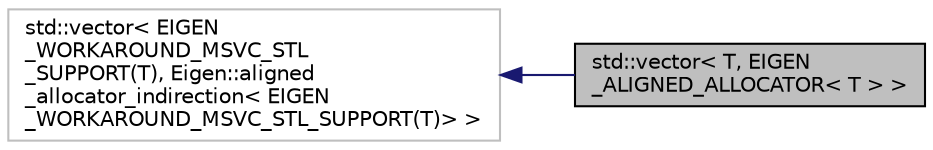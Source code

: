 digraph "std::vector&lt; T, EIGEN_ALIGNED_ALLOCATOR&lt; T &gt; &gt;"
{
  edge [fontname="Helvetica",fontsize="10",labelfontname="Helvetica",labelfontsize="10"];
  node [fontname="Helvetica",fontsize="10",shape=record];
  rankdir="LR";
  Node1 [label="std::vector\< T, EIGEN\l_ALIGNED_ALLOCATOR\< T \> \>",height=0.2,width=0.4,color="black", fillcolor="grey75", style="filled", fontcolor="black"];
  Node2 -> Node1 [dir="back",color="midnightblue",fontsize="10",style="solid",fontname="Helvetica"];
  Node2 [label="std::vector\< EIGEN\l_WORKAROUND_MSVC_STL\l_SUPPORT(T), Eigen::aligned\l_allocator_indirection\< EIGEN\l_WORKAROUND_MSVC_STL_SUPPORT(T)\> \>",height=0.2,width=0.4,color="grey75", fillcolor="white", style="filled"];
}
